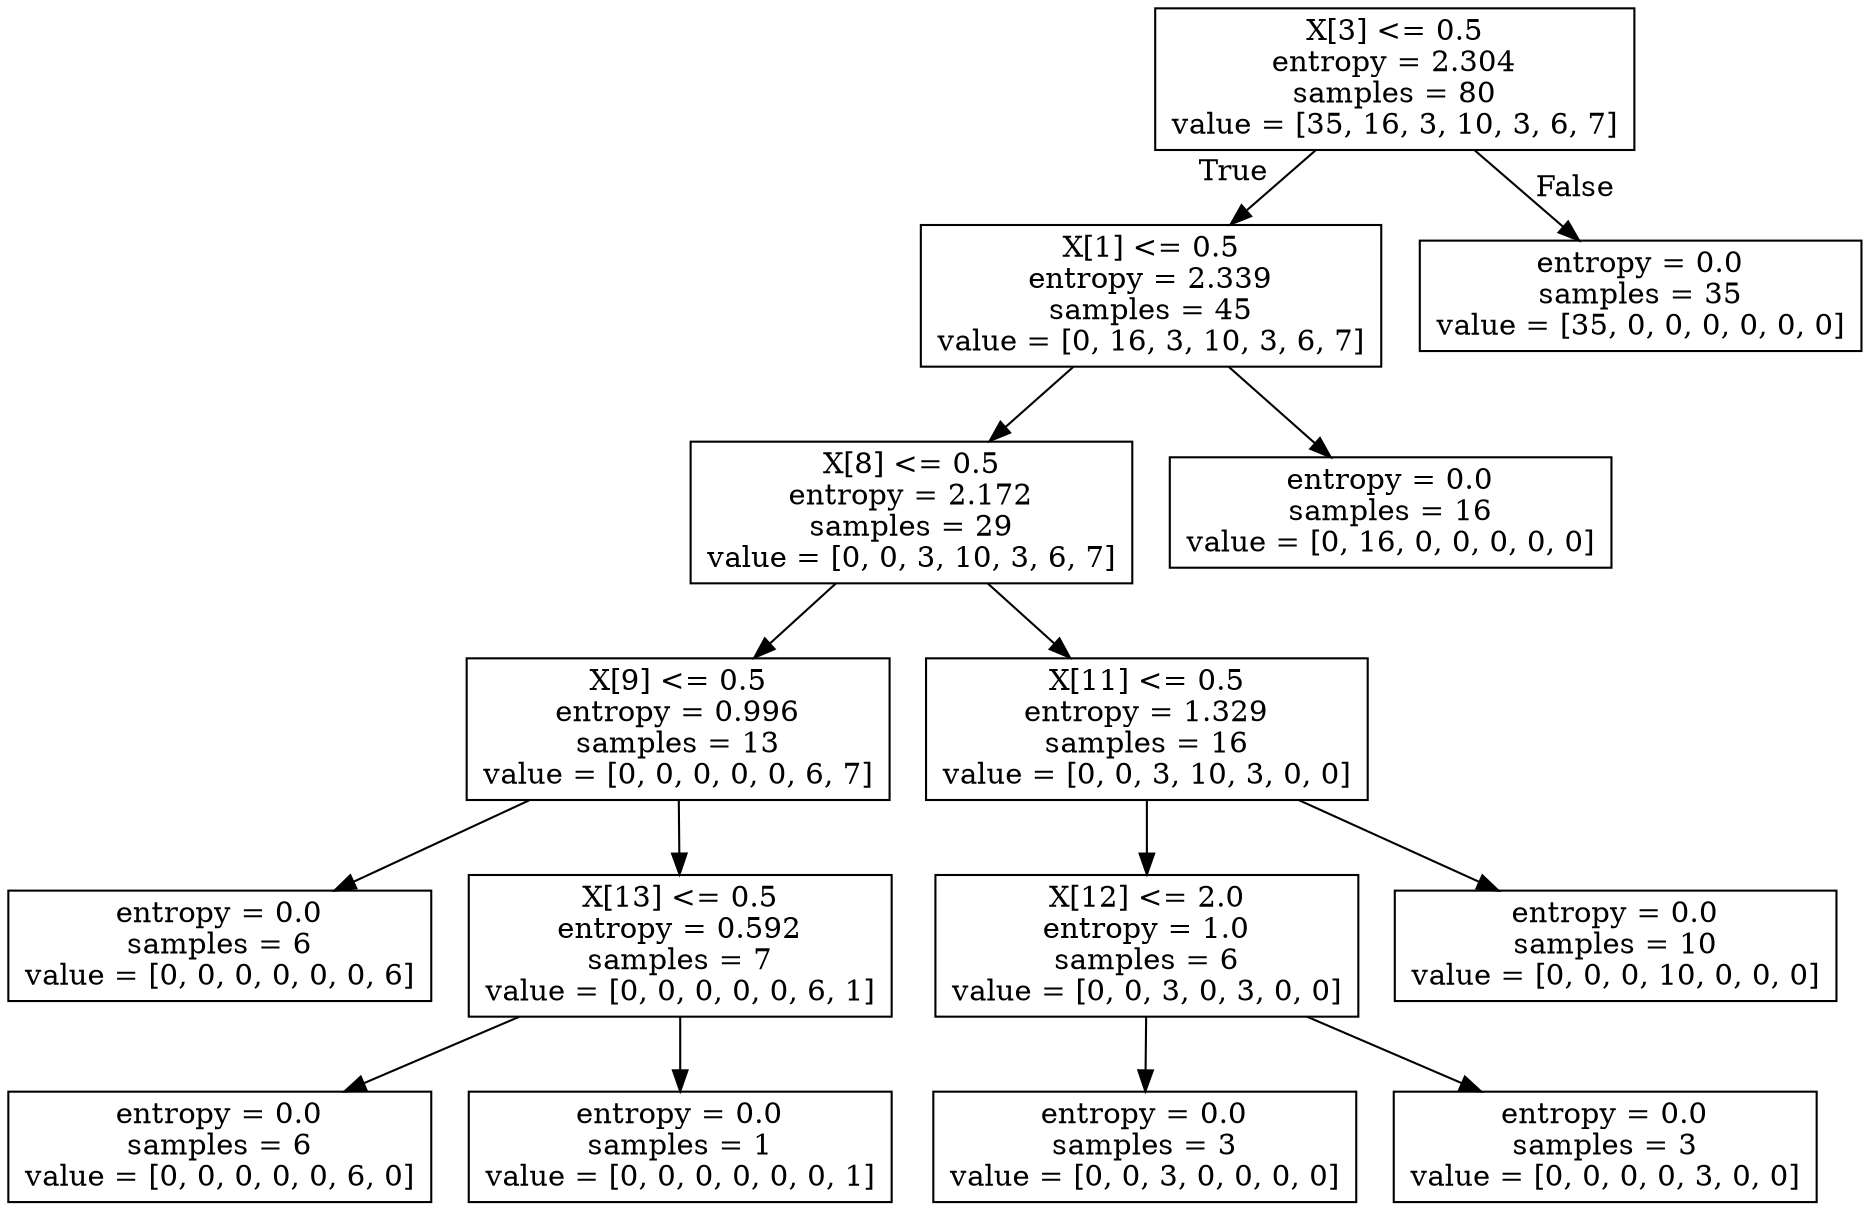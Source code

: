 digraph Tree {
node [shape=box] ;
0 [label="X[3] <= 0.5\nentropy = 2.304\nsamples = 80\nvalue = [35, 16, 3, 10, 3, 6, 7]"] ;
1 [label="X[1] <= 0.5\nentropy = 2.339\nsamples = 45\nvalue = [0, 16, 3, 10, 3, 6, 7]"] ;
0 -> 1 [labeldistance=2.5, labelangle=45, headlabel="True"] ;
2 [label="X[8] <= 0.5\nentropy = 2.172\nsamples = 29\nvalue = [0, 0, 3, 10, 3, 6, 7]"] ;
1 -> 2 ;
3 [label="X[9] <= 0.5\nentropy = 0.996\nsamples = 13\nvalue = [0, 0, 0, 0, 0, 6, 7]"] ;
2 -> 3 ;
4 [label="entropy = 0.0\nsamples = 6\nvalue = [0, 0, 0, 0, 0, 0, 6]"] ;
3 -> 4 ;
5 [label="X[13] <= 0.5\nentropy = 0.592\nsamples = 7\nvalue = [0, 0, 0, 0, 0, 6, 1]"] ;
3 -> 5 ;
6 [label="entropy = 0.0\nsamples = 6\nvalue = [0, 0, 0, 0, 0, 6, 0]"] ;
5 -> 6 ;
7 [label="entropy = 0.0\nsamples = 1\nvalue = [0, 0, 0, 0, 0, 0, 1]"] ;
5 -> 7 ;
8 [label="X[11] <= 0.5\nentropy = 1.329\nsamples = 16\nvalue = [0, 0, 3, 10, 3, 0, 0]"] ;
2 -> 8 ;
9 [label="X[12] <= 2.0\nentropy = 1.0\nsamples = 6\nvalue = [0, 0, 3, 0, 3, 0, 0]"] ;
8 -> 9 ;
10 [label="entropy = 0.0\nsamples = 3\nvalue = [0, 0, 3, 0, 0, 0, 0]"] ;
9 -> 10 ;
11 [label="entropy = 0.0\nsamples = 3\nvalue = [0, 0, 0, 0, 3, 0, 0]"] ;
9 -> 11 ;
12 [label="entropy = 0.0\nsamples = 10\nvalue = [0, 0, 0, 10, 0, 0, 0]"] ;
8 -> 12 ;
13 [label="entropy = 0.0\nsamples = 16\nvalue = [0, 16, 0, 0, 0, 0, 0]"] ;
1 -> 13 ;
14 [label="entropy = 0.0\nsamples = 35\nvalue = [35, 0, 0, 0, 0, 0, 0]"] ;
0 -> 14 [labeldistance=2.5, labelangle=-45, headlabel="False"] ;
}